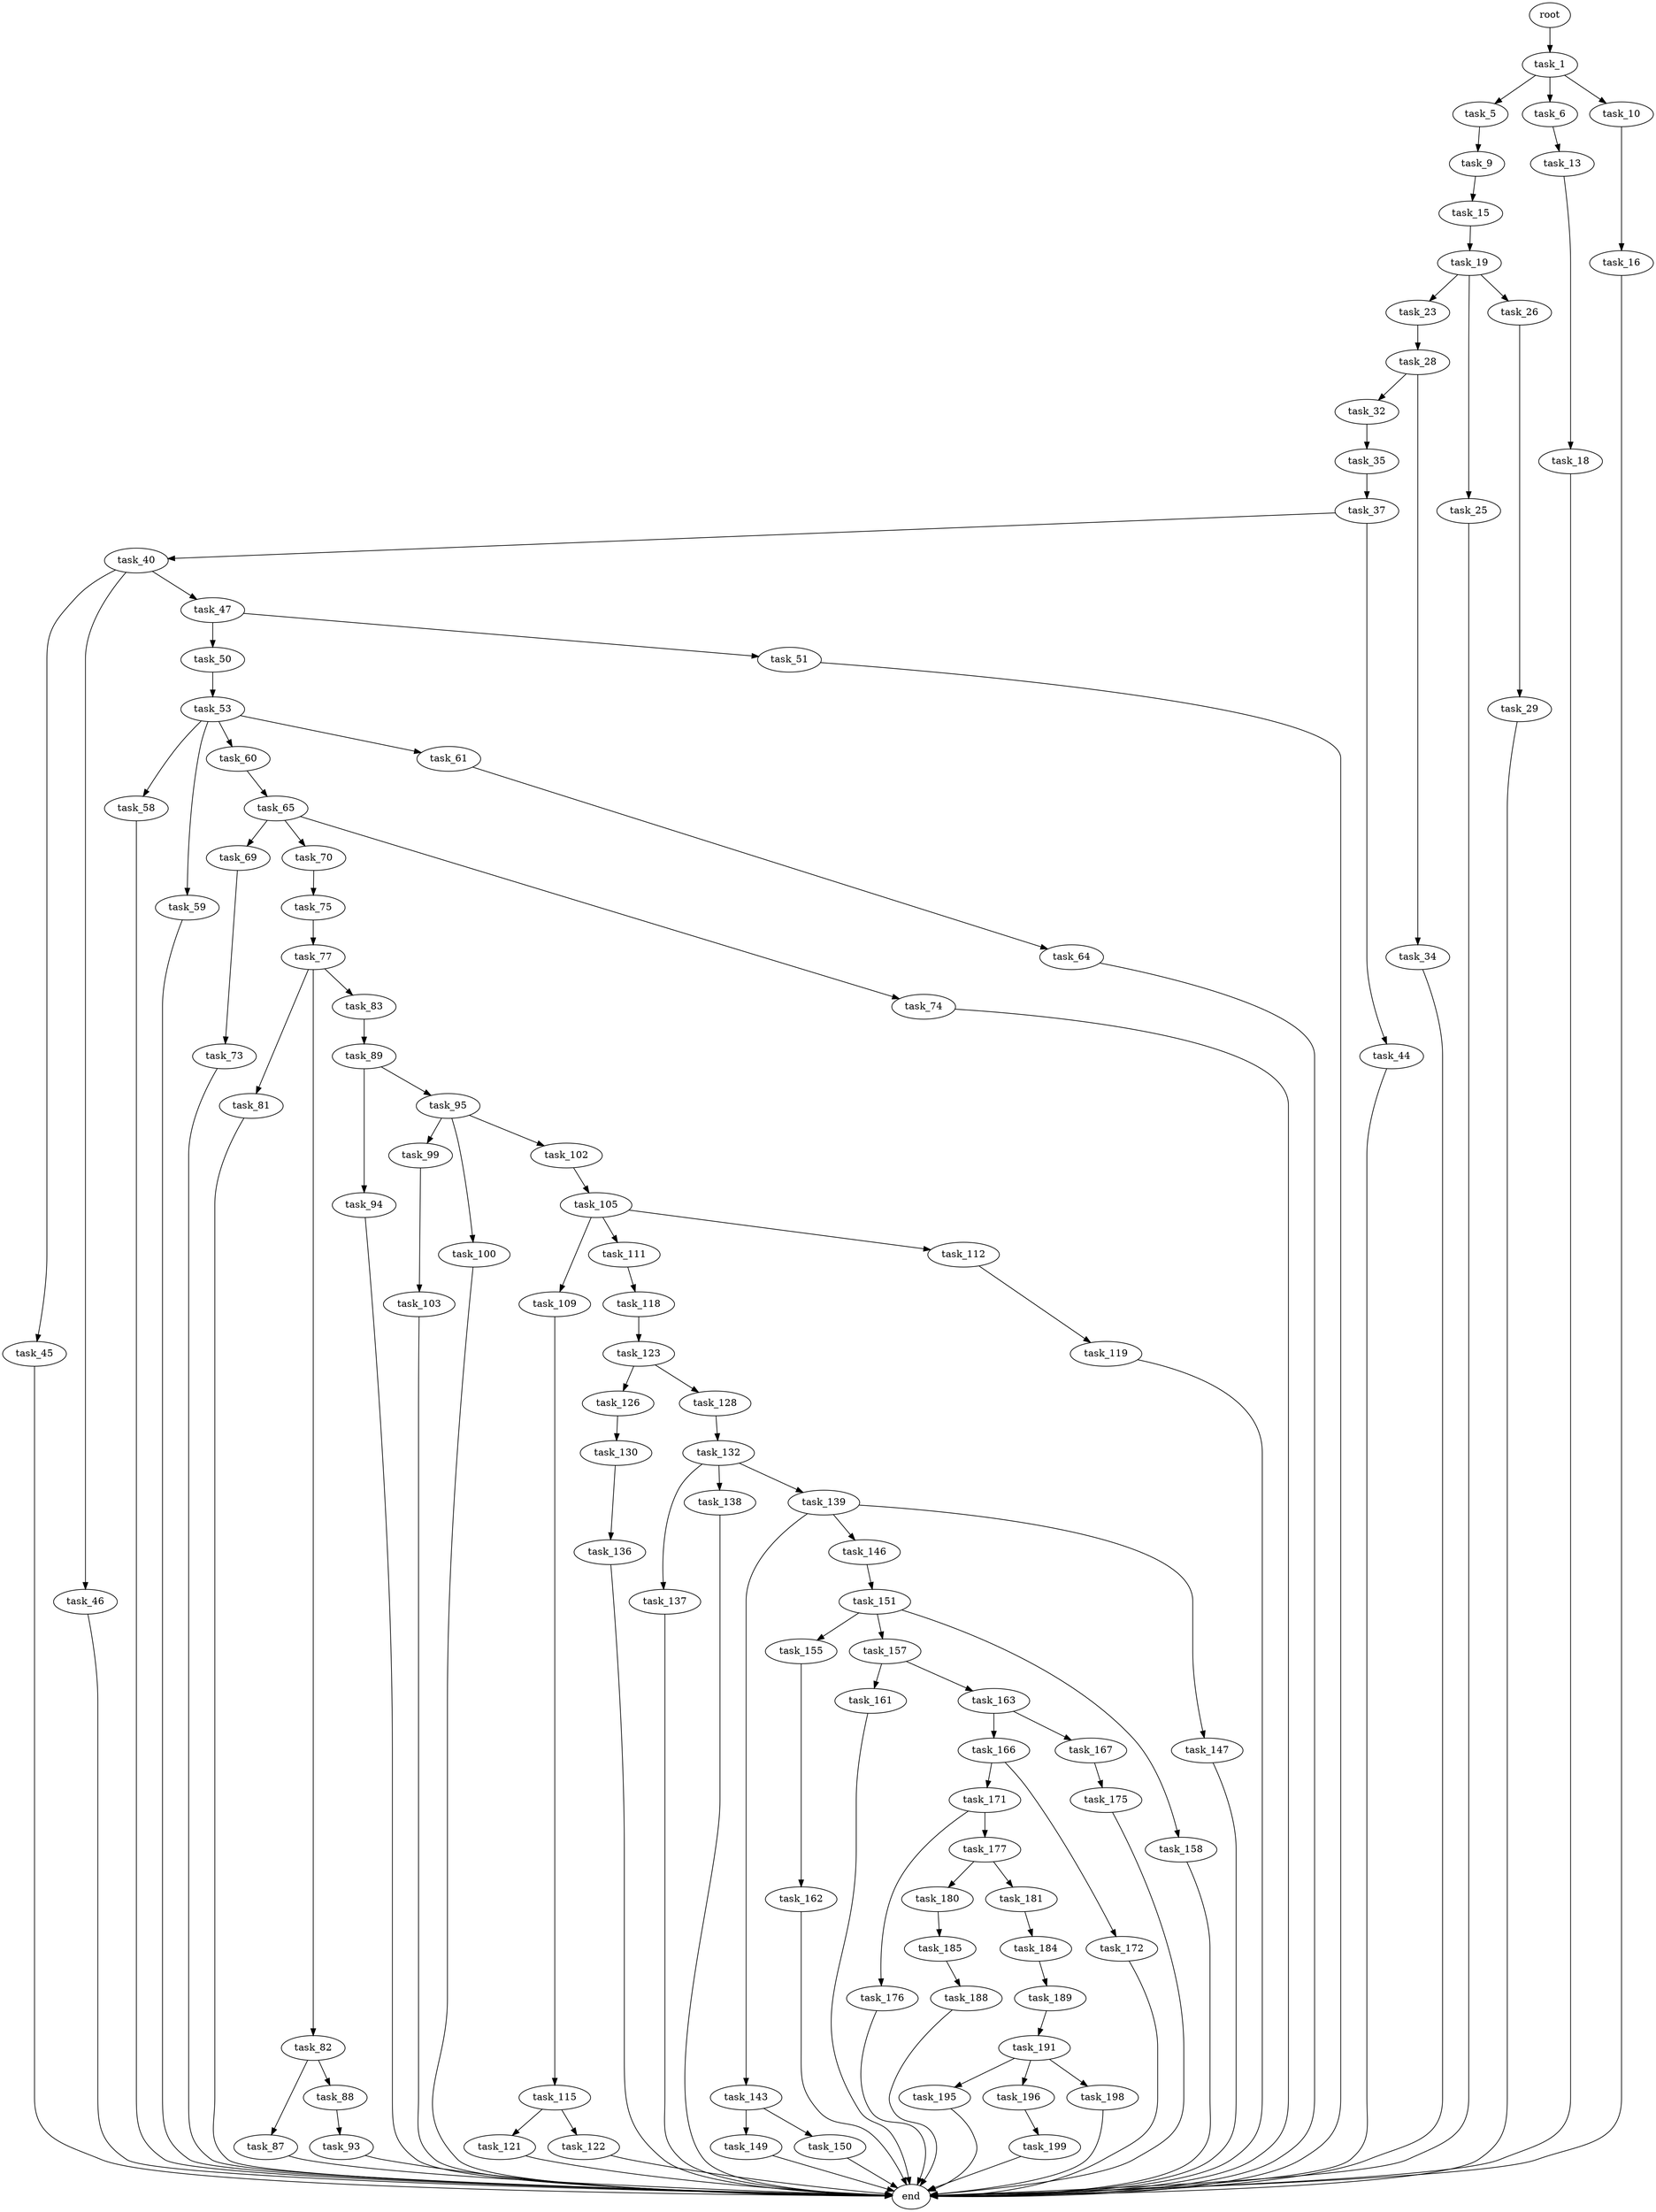 digraph G {
  root [size="0.000000"];
  task_1 [size="8043437754.000000"];
  task_5 [size="2627295830.000000"];
  task_6 [size="231928233984.000000"];
  task_10 [size="25531484042.000000"];
  task_9 [size="782757789696.000000"];
  task_13 [size="14833580015.000000"];
  task_15 [size="12863236145.000000"];
  task_16 [size="50301957547.000000"];
  task_18 [size="14188761276.000000"];
  task_19 [size="68719476736.000000"];
  end [size="0.000000"];
  task_23 [size="8589934592.000000"];
  task_25 [size="168526386528.000000"];
  task_26 [size="231928233984.000000"];
  task_28 [size="11078040946.000000"];
  task_29 [size="68719476736.000000"];
  task_32 [size="549755813888.000000"];
  task_34 [size="231928233984.000000"];
  task_35 [size="109721744688.000000"];
  task_37 [size="2744001897.000000"];
  task_40 [size="231928233984.000000"];
  task_44 [size="377575066700.000000"];
  task_45 [size="1073741824000.000000"];
  task_46 [size="12664577605.000000"];
  task_47 [size="160932403859.000000"];
  task_50 [size="373624554680.000000"];
  task_51 [size="35748049077.000000"];
  task_53 [size="571124521705.000000"];
  task_58 [size="68719476736.000000"];
  task_59 [size="368293445632.000000"];
  task_60 [size="13810914506.000000"];
  task_61 [size="15554394090.000000"];
  task_65 [size="530999975054.000000"];
  task_64 [size="83114312928.000000"];
  task_69 [size="149108554022.000000"];
  task_70 [size="9751680976.000000"];
  task_74 [size="5827133306.000000"];
  task_73 [size="68719476736.000000"];
  task_75 [size="3880449832.000000"];
  task_77 [size="1028655133815.000000"];
  task_81 [size="133814918068.000000"];
  task_82 [size="70337895023.000000"];
  task_83 [size="19127070934.000000"];
  task_87 [size="702027674.000000"];
  task_88 [size="2045292996.000000"];
  task_89 [size="8589934592.000000"];
  task_93 [size="375490107387.000000"];
  task_94 [size="35107428208.000000"];
  task_95 [size="68719476736.000000"];
  task_99 [size="38431122118.000000"];
  task_100 [size="68719476736.000000"];
  task_102 [size="134217728000.000000"];
  task_103 [size="5821997682.000000"];
  task_105 [size="33520930194.000000"];
  task_109 [size="616612573054.000000"];
  task_111 [size="782757789696.000000"];
  task_112 [size="29168424541.000000"];
  task_115 [size="26035125928.000000"];
  task_118 [size="1115162099.000000"];
  task_119 [size="480612292429.000000"];
  task_121 [size="68719476736.000000"];
  task_122 [size="3771944432.000000"];
  task_123 [size="134217728000.000000"];
  task_126 [size="549755813888.000000"];
  task_128 [size="33706924066.000000"];
  task_130 [size="8589934592.000000"];
  task_132 [size="5649081044.000000"];
  task_136 [size="320206548773.000000"];
  task_137 [size="368293445632.000000"];
  task_138 [size="96529398780.000000"];
  task_139 [size="782757789696.000000"];
  task_143 [size="30851608346.000000"];
  task_146 [size="184630857792.000000"];
  task_147 [size="107238038736.000000"];
  task_149 [size="231928233984.000000"];
  task_150 [size="368293445632.000000"];
  task_151 [size="593032804281.000000"];
  task_155 [size="3673528305.000000"];
  task_157 [size="1150117747.000000"];
  task_158 [size="231928233984.000000"];
  task_162 [size="338835528.000000"];
  task_161 [size="8019855502.000000"];
  task_163 [size="290374307074.000000"];
  task_166 [size="3100375220.000000"];
  task_167 [size="1073741824000.000000"];
  task_171 [size="782757789696.000000"];
  task_172 [size="8165527644.000000"];
  task_175 [size="68719476736.000000"];
  task_176 [size="10536885478.000000"];
  task_177 [size="782757789696.000000"];
  task_180 [size="1129841010415.000000"];
  task_181 [size="1073741824000.000000"];
  task_185 [size="368293445632.000000"];
  task_184 [size="231928233984.000000"];
  task_189 [size="77712448740.000000"];
  task_188 [size="782757789696.000000"];
  task_191 [size="873288092305.000000"];
  task_195 [size="549755813888.000000"];
  task_196 [size="18283412120.000000"];
  task_198 [size="4441838988.000000"];
  task_199 [size="68719476736.000000"];

  root -> task_1 [size="1.000000"];
  task_1 -> task_5 [size="33554432.000000"];
  task_1 -> task_6 [size="33554432.000000"];
  task_1 -> task_10 [size="33554432.000000"];
  task_5 -> task_9 [size="134217728.000000"];
  task_6 -> task_13 [size="301989888.000000"];
  task_10 -> task_16 [size="679477248.000000"];
  task_9 -> task_15 [size="679477248.000000"];
  task_13 -> task_18 [size="301989888.000000"];
  task_15 -> task_19 [size="209715200.000000"];
  task_16 -> end [size="1.000000"];
  task_18 -> end [size="1.000000"];
  task_19 -> task_23 [size="134217728.000000"];
  task_19 -> task_25 [size="134217728.000000"];
  task_19 -> task_26 [size="134217728.000000"];
  task_23 -> task_28 [size="33554432.000000"];
  task_25 -> end [size="1.000000"];
  task_26 -> task_29 [size="301989888.000000"];
  task_28 -> task_32 [size="301989888.000000"];
  task_28 -> task_34 [size="301989888.000000"];
  task_29 -> end [size="1.000000"];
  task_32 -> task_35 [size="536870912.000000"];
  task_34 -> end [size="1.000000"];
  task_35 -> task_37 [size="134217728.000000"];
  task_37 -> task_40 [size="75497472.000000"];
  task_37 -> task_44 [size="75497472.000000"];
  task_40 -> task_45 [size="301989888.000000"];
  task_40 -> task_46 [size="301989888.000000"];
  task_40 -> task_47 [size="301989888.000000"];
  task_44 -> end [size="1.000000"];
  task_45 -> end [size="1.000000"];
  task_46 -> end [size="1.000000"];
  task_47 -> task_50 [size="301989888.000000"];
  task_47 -> task_51 [size="301989888.000000"];
  task_50 -> task_53 [size="536870912.000000"];
  task_51 -> end [size="1.000000"];
  task_53 -> task_58 [size="411041792.000000"];
  task_53 -> task_59 [size="411041792.000000"];
  task_53 -> task_60 [size="411041792.000000"];
  task_53 -> task_61 [size="411041792.000000"];
  task_58 -> end [size="1.000000"];
  task_59 -> end [size="1.000000"];
  task_60 -> task_65 [size="536870912.000000"];
  task_61 -> task_64 [size="536870912.000000"];
  task_65 -> task_69 [size="411041792.000000"];
  task_65 -> task_70 [size="411041792.000000"];
  task_65 -> task_74 [size="411041792.000000"];
  task_64 -> end [size="1.000000"];
  task_69 -> task_73 [size="301989888.000000"];
  task_70 -> task_75 [size="209715200.000000"];
  task_74 -> end [size="1.000000"];
  task_73 -> end [size="1.000000"];
  task_75 -> task_77 [size="301989888.000000"];
  task_77 -> task_81 [size="679477248.000000"];
  task_77 -> task_82 [size="679477248.000000"];
  task_77 -> task_83 [size="679477248.000000"];
  task_81 -> end [size="1.000000"];
  task_82 -> task_87 [size="75497472.000000"];
  task_82 -> task_88 [size="75497472.000000"];
  task_83 -> task_89 [size="301989888.000000"];
  task_87 -> end [size="1.000000"];
  task_88 -> task_93 [size="33554432.000000"];
  task_89 -> task_94 [size="33554432.000000"];
  task_89 -> task_95 [size="33554432.000000"];
  task_93 -> end [size="1.000000"];
  task_94 -> end [size="1.000000"];
  task_95 -> task_99 [size="134217728.000000"];
  task_95 -> task_100 [size="134217728.000000"];
  task_95 -> task_102 [size="134217728.000000"];
  task_99 -> task_103 [size="679477248.000000"];
  task_100 -> end [size="1.000000"];
  task_102 -> task_105 [size="209715200.000000"];
  task_103 -> end [size="1.000000"];
  task_105 -> task_109 [size="838860800.000000"];
  task_105 -> task_111 [size="838860800.000000"];
  task_105 -> task_112 [size="838860800.000000"];
  task_109 -> task_115 [size="411041792.000000"];
  task_111 -> task_118 [size="679477248.000000"];
  task_112 -> task_119 [size="838860800.000000"];
  task_115 -> task_121 [size="838860800.000000"];
  task_115 -> task_122 [size="838860800.000000"];
  task_118 -> task_123 [size="75497472.000000"];
  task_119 -> end [size="1.000000"];
  task_121 -> end [size="1.000000"];
  task_122 -> end [size="1.000000"];
  task_123 -> task_126 [size="209715200.000000"];
  task_123 -> task_128 [size="209715200.000000"];
  task_126 -> task_130 [size="536870912.000000"];
  task_128 -> task_132 [size="838860800.000000"];
  task_130 -> task_136 [size="33554432.000000"];
  task_132 -> task_137 [size="134217728.000000"];
  task_132 -> task_138 [size="134217728.000000"];
  task_132 -> task_139 [size="134217728.000000"];
  task_136 -> end [size="1.000000"];
  task_137 -> end [size="1.000000"];
  task_138 -> end [size="1.000000"];
  task_139 -> task_143 [size="679477248.000000"];
  task_139 -> task_146 [size="679477248.000000"];
  task_139 -> task_147 [size="679477248.000000"];
  task_143 -> task_149 [size="679477248.000000"];
  task_143 -> task_150 [size="679477248.000000"];
  task_146 -> task_151 [size="134217728.000000"];
  task_147 -> end [size="1.000000"];
  task_149 -> end [size="1.000000"];
  task_150 -> end [size="1.000000"];
  task_151 -> task_155 [size="679477248.000000"];
  task_151 -> task_157 [size="679477248.000000"];
  task_151 -> task_158 [size="679477248.000000"];
  task_155 -> task_162 [size="75497472.000000"];
  task_157 -> task_161 [size="33554432.000000"];
  task_157 -> task_163 [size="33554432.000000"];
  task_158 -> end [size="1.000000"];
  task_162 -> end [size="1.000000"];
  task_161 -> end [size="1.000000"];
  task_163 -> task_166 [size="209715200.000000"];
  task_163 -> task_167 [size="209715200.000000"];
  task_166 -> task_171 [size="134217728.000000"];
  task_166 -> task_172 [size="134217728.000000"];
  task_167 -> task_175 [size="838860800.000000"];
  task_171 -> task_176 [size="679477248.000000"];
  task_171 -> task_177 [size="679477248.000000"];
  task_172 -> end [size="1.000000"];
  task_175 -> end [size="1.000000"];
  task_176 -> end [size="1.000000"];
  task_177 -> task_180 [size="679477248.000000"];
  task_177 -> task_181 [size="679477248.000000"];
  task_180 -> task_185 [size="679477248.000000"];
  task_181 -> task_184 [size="838860800.000000"];
  task_185 -> task_188 [size="411041792.000000"];
  task_184 -> task_189 [size="301989888.000000"];
  task_189 -> task_191 [size="134217728.000000"];
  task_188 -> end [size="1.000000"];
  task_191 -> task_195 [size="679477248.000000"];
  task_191 -> task_196 [size="679477248.000000"];
  task_191 -> task_198 [size="679477248.000000"];
  task_195 -> end [size="1.000000"];
  task_196 -> task_199 [size="301989888.000000"];
  task_198 -> end [size="1.000000"];
  task_199 -> end [size="1.000000"];
}
